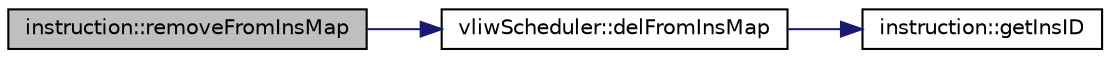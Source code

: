digraph G
{
  edge [fontname="Helvetica",fontsize="10",labelfontname="Helvetica",labelfontsize="10"];
  node [fontname="Helvetica",fontsize="10",shape=record];
  rankdir=LR;
  Node1 [label="instruction::removeFromInsMap",height=0.2,width=0.4,color="black", fillcolor="grey75", style="filled" fontcolor="black"];
  Node1 -> Node2 [color="midnightblue",fontsize="10",style="solid"];
  Node2 [label="vliwScheduler::delFromInsMap",height=0.2,width=0.4,color="black", fillcolor="white", style="filled",URL="$classvliwScheduler.html#ae3dceea059708a0c576983d42eeeb929"];
  Node2 -> Node3 [color="midnightblue",fontsize="10",style="solid"];
  Node3 [label="instruction::getInsID",height=0.2,width=0.4,color="black", fillcolor="white", style="filled",URL="$classinstruction.html#a0856c8a7411c298a51cd8d8d5e2f8b12"];
}
